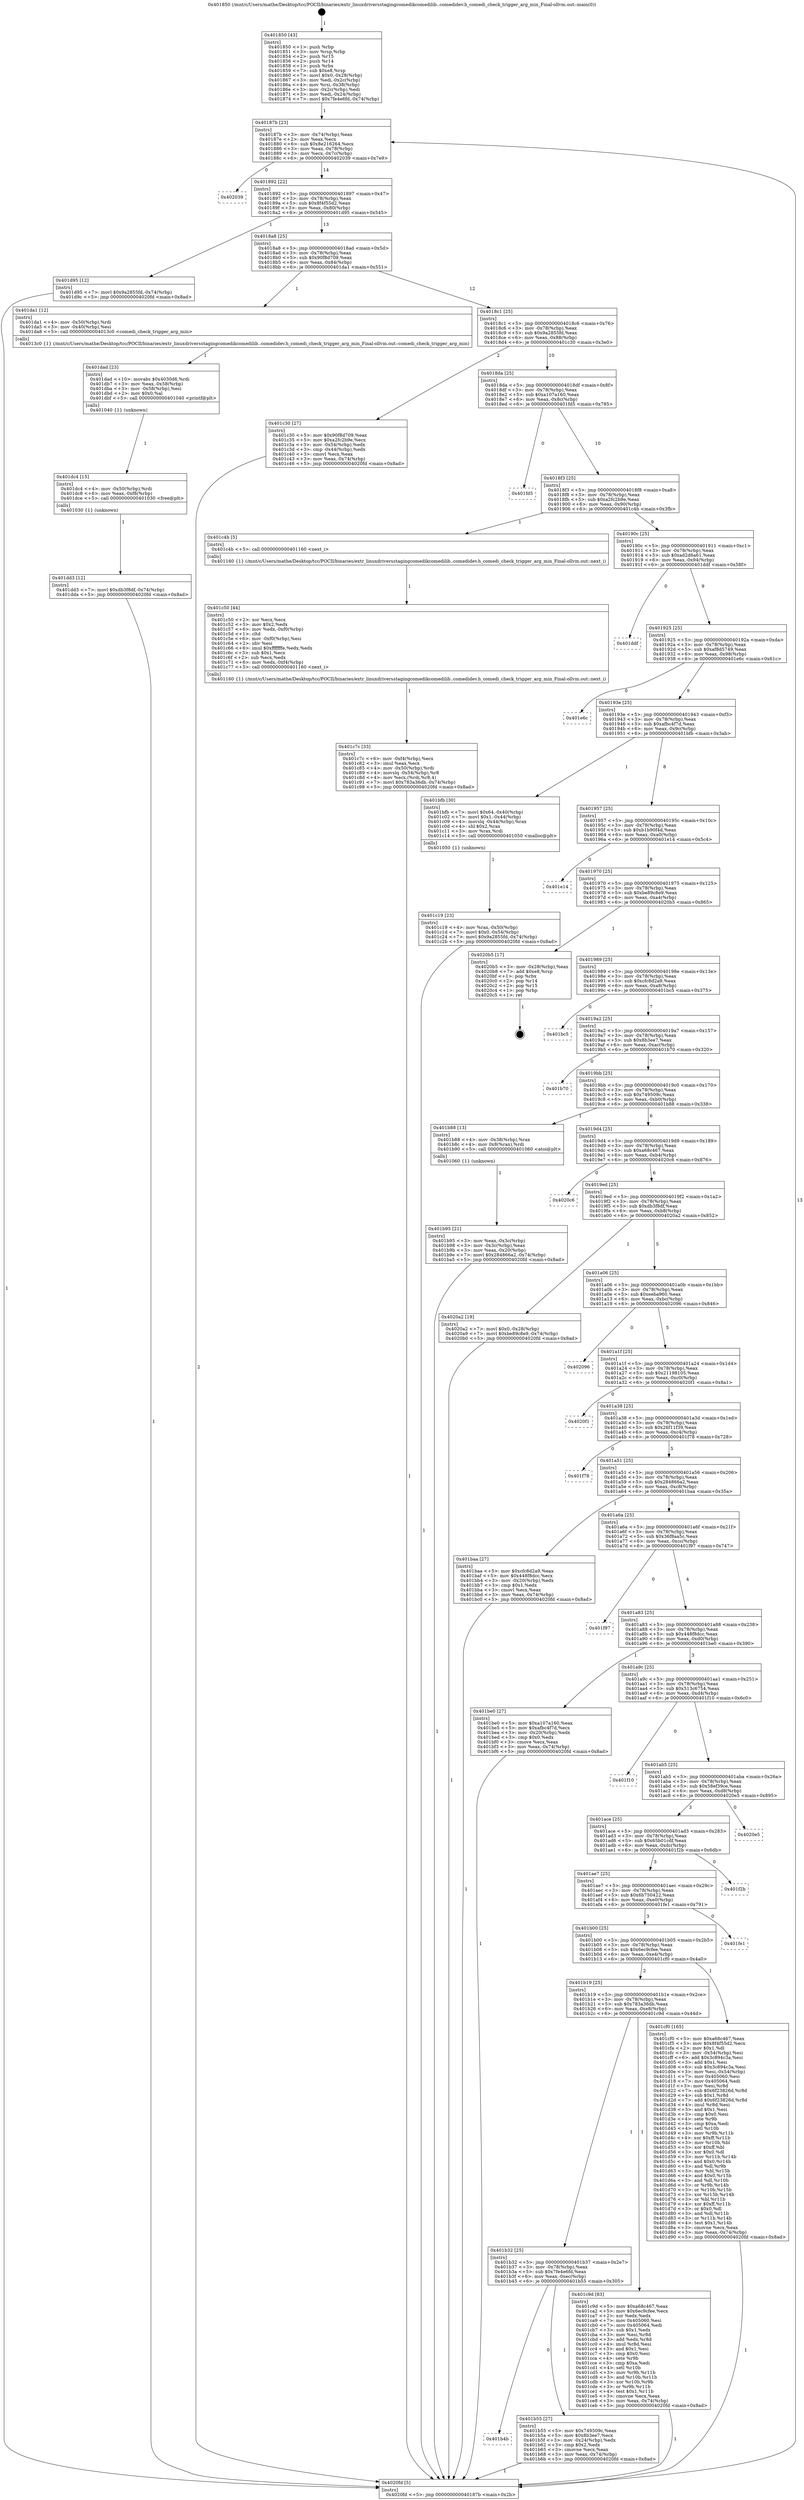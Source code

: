 digraph "0x401850" {
  label = "0x401850 (/mnt/c/Users/mathe/Desktop/tcc/POCII/binaries/extr_linuxdriversstagingcomedikcomedilib..comedidev.h_comedi_check_trigger_arg_min_Final-ollvm.out::main(0))"
  labelloc = "t"
  node[shape=record]

  Entry [label="",width=0.3,height=0.3,shape=circle,fillcolor=black,style=filled]
  "0x40187b" [label="{
     0x40187b [23]\l
     | [instrs]\l
     &nbsp;&nbsp;0x40187b \<+3\>: mov -0x74(%rbp),%eax\l
     &nbsp;&nbsp;0x40187e \<+2\>: mov %eax,%ecx\l
     &nbsp;&nbsp;0x401880 \<+6\>: sub $0x8e216264,%ecx\l
     &nbsp;&nbsp;0x401886 \<+3\>: mov %eax,-0x78(%rbp)\l
     &nbsp;&nbsp;0x401889 \<+3\>: mov %ecx,-0x7c(%rbp)\l
     &nbsp;&nbsp;0x40188c \<+6\>: je 0000000000402039 \<main+0x7e9\>\l
  }"]
  "0x402039" [label="{
     0x402039\l
  }", style=dashed]
  "0x401892" [label="{
     0x401892 [22]\l
     | [instrs]\l
     &nbsp;&nbsp;0x401892 \<+5\>: jmp 0000000000401897 \<main+0x47\>\l
     &nbsp;&nbsp;0x401897 \<+3\>: mov -0x78(%rbp),%eax\l
     &nbsp;&nbsp;0x40189a \<+5\>: sub $0x8f4f55d2,%eax\l
     &nbsp;&nbsp;0x40189f \<+3\>: mov %eax,-0x80(%rbp)\l
     &nbsp;&nbsp;0x4018a2 \<+6\>: je 0000000000401d95 \<main+0x545\>\l
  }"]
  Exit [label="",width=0.3,height=0.3,shape=circle,fillcolor=black,style=filled,peripheries=2]
  "0x401d95" [label="{
     0x401d95 [12]\l
     | [instrs]\l
     &nbsp;&nbsp;0x401d95 \<+7\>: movl $0x9a2855fd,-0x74(%rbp)\l
     &nbsp;&nbsp;0x401d9c \<+5\>: jmp 00000000004020fd \<main+0x8ad\>\l
  }"]
  "0x4018a8" [label="{
     0x4018a8 [25]\l
     | [instrs]\l
     &nbsp;&nbsp;0x4018a8 \<+5\>: jmp 00000000004018ad \<main+0x5d\>\l
     &nbsp;&nbsp;0x4018ad \<+3\>: mov -0x78(%rbp),%eax\l
     &nbsp;&nbsp;0x4018b0 \<+5\>: sub $0x90f8d709,%eax\l
     &nbsp;&nbsp;0x4018b5 \<+6\>: mov %eax,-0x84(%rbp)\l
     &nbsp;&nbsp;0x4018bb \<+6\>: je 0000000000401da1 \<main+0x551\>\l
  }"]
  "0x401dd3" [label="{
     0x401dd3 [12]\l
     | [instrs]\l
     &nbsp;&nbsp;0x401dd3 \<+7\>: movl $0xdb3f8df,-0x74(%rbp)\l
     &nbsp;&nbsp;0x401dda \<+5\>: jmp 00000000004020fd \<main+0x8ad\>\l
  }"]
  "0x401da1" [label="{
     0x401da1 [12]\l
     | [instrs]\l
     &nbsp;&nbsp;0x401da1 \<+4\>: mov -0x50(%rbp),%rdi\l
     &nbsp;&nbsp;0x401da5 \<+3\>: mov -0x40(%rbp),%esi\l
     &nbsp;&nbsp;0x401da8 \<+5\>: call 00000000004013c0 \<comedi_check_trigger_arg_min\>\l
     | [calls]\l
     &nbsp;&nbsp;0x4013c0 \{1\} (/mnt/c/Users/mathe/Desktop/tcc/POCII/binaries/extr_linuxdriversstagingcomedikcomedilib..comedidev.h_comedi_check_trigger_arg_min_Final-ollvm.out::comedi_check_trigger_arg_min)\l
  }"]
  "0x4018c1" [label="{
     0x4018c1 [25]\l
     | [instrs]\l
     &nbsp;&nbsp;0x4018c1 \<+5\>: jmp 00000000004018c6 \<main+0x76\>\l
     &nbsp;&nbsp;0x4018c6 \<+3\>: mov -0x78(%rbp),%eax\l
     &nbsp;&nbsp;0x4018c9 \<+5\>: sub $0x9a2855fd,%eax\l
     &nbsp;&nbsp;0x4018ce \<+6\>: mov %eax,-0x88(%rbp)\l
     &nbsp;&nbsp;0x4018d4 \<+6\>: je 0000000000401c30 \<main+0x3e0\>\l
  }"]
  "0x401dc4" [label="{
     0x401dc4 [15]\l
     | [instrs]\l
     &nbsp;&nbsp;0x401dc4 \<+4\>: mov -0x50(%rbp),%rdi\l
     &nbsp;&nbsp;0x401dc8 \<+6\>: mov %eax,-0xf8(%rbp)\l
     &nbsp;&nbsp;0x401dce \<+5\>: call 0000000000401030 \<free@plt\>\l
     | [calls]\l
     &nbsp;&nbsp;0x401030 \{1\} (unknown)\l
  }"]
  "0x401c30" [label="{
     0x401c30 [27]\l
     | [instrs]\l
     &nbsp;&nbsp;0x401c30 \<+5\>: mov $0x90f8d709,%eax\l
     &nbsp;&nbsp;0x401c35 \<+5\>: mov $0xa2fc2b9e,%ecx\l
     &nbsp;&nbsp;0x401c3a \<+3\>: mov -0x54(%rbp),%edx\l
     &nbsp;&nbsp;0x401c3d \<+3\>: cmp -0x44(%rbp),%edx\l
     &nbsp;&nbsp;0x401c40 \<+3\>: cmovl %ecx,%eax\l
     &nbsp;&nbsp;0x401c43 \<+3\>: mov %eax,-0x74(%rbp)\l
     &nbsp;&nbsp;0x401c46 \<+5\>: jmp 00000000004020fd \<main+0x8ad\>\l
  }"]
  "0x4018da" [label="{
     0x4018da [25]\l
     | [instrs]\l
     &nbsp;&nbsp;0x4018da \<+5\>: jmp 00000000004018df \<main+0x8f\>\l
     &nbsp;&nbsp;0x4018df \<+3\>: mov -0x78(%rbp),%eax\l
     &nbsp;&nbsp;0x4018e2 \<+5\>: sub $0xa107a160,%eax\l
     &nbsp;&nbsp;0x4018e7 \<+6\>: mov %eax,-0x8c(%rbp)\l
     &nbsp;&nbsp;0x4018ed \<+6\>: je 0000000000401fd5 \<main+0x785\>\l
  }"]
  "0x401dad" [label="{
     0x401dad [23]\l
     | [instrs]\l
     &nbsp;&nbsp;0x401dad \<+10\>: movabs $0x4030d6,%rdi\l
     &nbsp;&nbsp;0x401db7 \<+3\>: mov %eax,-0x58(%rbp)\l
     &nbsp;&nbsp;0x401dba \<+3\>: mov -0x58(%rbp),%esi\l
     &nbsp;&nbsp;0x401dbd \<+2\>: mov $0x0,%al\l
     &nbsp;&nbsp;0x401dbf \<+5\>: call 0000000000401040 \<printf@plt\>\l
     | [calls]\l
     &nbsp;&nbsp;0x401040 \{1\} (unknown)\l
  }"]
  "0x401fd5" [label="{
     0x401fd5\l
  }", style=dashed]
  "0x4018f3" [label="{
     0x4018f3 [25]\l
     | [instrs]\l
     &nbsp;&nbsp;0x4018f3 \<+5\>: jmp 00000000004018f8 \<main+0xa8\>\l
     &nbsp;&nbsp;0x4018f8 \<+3\>: mov -0x78(%rbp),%eax\l
     &nbsp;&nbsp;0x4018fb \<+5\>: sub $0xa2fc2b9e,%eax\l
     &nbsp;&nbsp;0x401900 \<+6\>: mov %eax,-0x90(%rbp)\l
     &nbsp;&nbsp;0x401906 \<+6\>: je 0000000000401c4b \<main+0x3fb\>\l
  }"]
  "0x401c7c" [label="{
     0x401c7c [33]\l
     | [instrs]\l
     &nbsp;&nbsp;0x401c7c \<+6\>: mov -0xf4(%rbp),%ecx\l
     &nbsp;&nbsp;0x401c82 \<+3\>: imul %eax,%ecx\l
     &nbsp;&nbsp;0x401c85 \<+4\>: mov -0x50(%rbp),%rdi\l
     &nbsp;&nbsp;0x401c89 \<+4\>: movslq -0x54(%rbp),%r8\l
     &nbsp;&nbsp;0x401c8d \<+4\>: mov %ecx,(%rdi,%r8,4)\l
     &nbsp;&nbsp;0x401c91 \<+7\>: movl $0x783a36db,-0x74(%rbp)\l
     &nbsp;&nbsp;0x401c98 \<+5\>: jmp 00000000004020fd \<main+0x8ad\>\l
  }"]
  "0x401c4b" [label="{
     0x401c4b [5]\l
     | [instrs]\l
     &nbsp;&nbsp;0x401c4b \<+5\>: call 0000000000401160 \<next_i\>\l
     | [calls]\l
     &nbsp;&nbsp;0x401160 \{1\} (/mnt/c/Users/mathe/Desktop/tcc/POCII/binaries/extr_linuxdriversstagingcomedikcomedilib..comedidev.h_comedi_check_trigger_arg_min_Final-ollvm.out::next_i)\l
  }"]
  "0x40190c" [label="{
     0x40190c [25]\l
     | [instrs]\l
     &nbsp;&nbsp;0x40190c \<+5\>: jmp 0000000000401911 \<main+0xc1\>\l
     &nbsp;&nbsp;0x401911 \<+3\>: mov -0x78(%rbp),%eax\l
     &nbsp;&nbsp;0x401914 \<+5\>: sub $0xad2d6a61,%eax\l
     &nbsp;&nbsp;0x401919 \<+6\>: mov %eax,-0x94(%rbp)\l
     &nbsp;&nbsp;0x40191f \<+6\>: je 0000000000401ddf \<main+0x58f\>\l
  }"]
  "0x401c50" [label="{
     0x401c50 [44]\l
     | [instrs]\l
     &nbsp;&nbsp;0x401c50 \<+2\>: xor %ecx,%ecx\l
     &nbsp;&nbsp;0x401c52 \<+5\>: mov $0x2,%edx\l
     &nbsp;&nbsp;0x401c57 \<+6\>: mov %edx,-0xf0(%rbp)\l
     &nbsp;&nbsp;0x401c5d \<+1\>: cltd\l
     &nbsp;&nbsp;0x401c5e \<+6\>: mov -0xf0(%rbp),%esi\l
     &nbsp;&nbsp;0x401c64 \<+2\>: idiv %esi\l
     &nbsp;&nbsp;0x401c66 \<+6\>: imul $0xfffffffe,%edx,%edx\l
     &nbsp;&nbsp;0x401c6c \<+3\>: sub $0x1,%ecx\l
     &nbsp;&nbsp;0x401c6f \<+2\>: sub %ecx,%edx\l
     &nbsp;&nbsp;0x401c71 \<+6\>: mov %edx,-0xf4(%rbp)\l
     &nbsp;&nbsp;0x401c77 \<+5\>: call 0000000000401160 \<next_i\>\l
     | [calls]\l
     &nbsp;&nbsp;0x401160 \{1\} (/mnt/c/Users/mathe/Desktop/tcc/POCII/binaries/extr_linuxdriversstagingcomedikcomedilib..comedidev.h_comedi_check_trigger_arg_min_Final-ollvm.out::next_i)\l
  }"]
  "0x401ddf" [label="{
     0x401ddf\l
  }", style=dashed]
  "0x401925" [label="{
     0x401925 [25]\l
     | [instrs]\l
     &nbsp;&nbsp;0x401925 \<+5\>: jmp 000000000040192a \<main+0xda\>\l
     &nbsp;&nbsp;0x40192a \<+3\>: mov -0x78(%rbp),%eax\l
     &nbsp;&nbsp;0x40192d \<+5\>: sub $0xaf8d5749,%eax\l
     &nbsp;&nbsp;0x401932 \<+6\>: mov %eax,-0x98(%rbp)\l
     &nbsp;&nbsp;0x401938 \<+6\>: je 0000000000401e6c \<main+0x61c\>\l
  }"]
  "0x401c19" [label="{
     0x401c19 [23]\l
     | [instrs]\l
     &nbsp;&nbsp;0x401c19 \<+4\>: mov %rax,-0x50(%rbp)\l
     &nbsp;&nbsp;0x401c1d \<+7\>: movl $0x0,-0x54(%rbp)\l
     &nbsp;&nbsp;0x401c24 \<+7\>: movl $0x9a2855fd,-0x74(%rbp)\l
     &nbsp;&nbsp;0x401c2b \<+5\>: jmp 00000000004020fd \<main+0x8ad\>\l
  }"]
  "0x401e6c" [label="{
     0x401e6c\l
  }", style=dashed]
  "0x40193e" [label="{
     0x40193e [25]\l
     | [instrs]\l
     &nbsp;&nbsp;0x40193e \<+5\>: jmp 0000000000401943 \<main+0xf3\>\l
     &nbsp;&nbsp;0x401943 \<+3\>: mov -0x78(%rbp),%eax\l
     &nbsp;&nbsp;0x401946 \<+5\>: sub $0xafbc4f7d,%eax\l
     &nbsp;&nbsp;0x40194b \<+6\>: mov %eax,-0x9c(%rbp)\l
     &nbsp;&nbsp;0x401951 \<+6\>: je 0000000000401bfb \<main+0x3ab\>\l
  }"]
  "0x401b95" [label="{
     0x401b95 [21]\l
     | [instrs]\l
     &nbsp;&nbsp;0x401b95 \<+3\>: mov %eax,-0x3c(%rbp)\l
     &nbsp;&nbsp;0x401b98 \<+3\>: mov -0x3c(%rbp),%eax\l
     &nbsp;&nbsp;0x401b9b \<+3\>: mov %eax,-0x20(%rbp)\l
     &nbsp;&nbsp;0x401b9e \<+7\>: movl $0x284866a2,-0x74(%rbp)\l
     &nbsp;&nbsp;0x401ba5 \<+5\>: jmp 00000000004020fd \<main+0x8ad\>\l
  }"]
  "0x401bfb" [label="{
     0x401bfb [30]\l
     | [instrs]\l
     &nbsp;&nbsp;0x401bfb \<+7\>: movl $0x64,-0x40(%rbp)\l
     &nbsp;&nbsp;0x401c02 \<+7\>: movl $0x1,-0x44(%rbp)\l
     &nbsp;&nbsp;0x401c09 \<+4\>: movslq -0x44(%rbp),%rax\l
     &nbsp;&nbsp;0x401c0d \<+4\>: shl $0x2,%rax\l
     &nbsp;&nbsp;0x401c11 \<+3\>: mov %rax,%rdi\l
     &nbsp;&nbsp;0x401c14 \<+5\>: call 0000000000401050 \<malloc@plt\>\l
     | [calls]\l
     &nbsp;&nbsp;0x401050 \{1\} (unknown)\l
  }"]
  "0x401957" [label="{
     0x401957 [25]\l
     | [instrs]\l
     &nbsp;&nbsp;0x401957 \<+5\>: jmp 000000000040195c \<main+0x10c\>\l
     &nbsp;&nbsp;0x40195c \<+3\>: mov -0x78(%rbp),%eax\l
     &nbsp;&nbsp;0x40195f \<+5\>: sub $0xb1b90f4d,%eax\l
     &nbsp;&nbsp;0x401964 \<+6\>: mov %eax,-0xa0(%rbp)\l
     &nbsp;&nbsp;0x40196a \<+6\>: je 0000000000401e14 \<main+0x5c4\>\l
  }"]
  "0x401850" [label="{
     0x401850 [43]\l
     | [instrs]\l
     &nbsp;&nbsp;0x401850 \<+1\>: push %rbp\l
     &nbsp;&nbsp;0x401851 \<+3\>: mov %rsp,%rbp\l
     &nbsp;&nbsp;0x401854 \<+2\>: push %r15\l
     &nbsp;&nbsp;0x401856 \<+2\>: push %r14\l
     &nbsp;&nbsp;0x401858 \<+1\>: push %rbx\l
     &nbsp;&nbsp;0x401859 \<+7\>: sub $0xe8,%rsp\l
     &nbsp;&nbsp;0x401860 \<+7\>: movl $0x0,-0x28(%rbp)\l
     &nbsp;&nbsp;0x401867 \<+3\>: mov %edi,-0x2c(%rbp)\l
     &nbsp;&nbsp;0x40186a \<+4\>: mov %rsi,-0x38(%rbp)\l
     &nbsp;&nbsp;0x40186e \<+3\>: mov -0x2c(%rbp),%edi\l
     &nbsp;&nbsp;0x401871 \<+3\>: mov %edi,-0x24(%rbp)\l
     &nbsp;&nbsp;0x401874 \<+7\>: movl $0x7fe4e6fd,-0x74(%rbp)\l
  }"]
  "0x401e14" [label="{
     0x401e14\l
  }", style=dashed]
  "0x401970" [label="{
     0x401970 [25]\l
     | [instrs]\l
     &nbsp;&nbsp;0x401970 \<+5\>: jmp 0000000000401975 \<main+0x125\>\l
     &nbsp;&nbsp;0x401975 \<+3\>: mov -0x78(%rbp),%eax\l
     &nbsp;&nbsp;0x401978 \<+5\>: sub $0xbe89c8e9,%eax\l
     &nbsp;&nbsp;0x40197d \<+6\>: mov %eax,-0xa4(%rbp)\l
     &nbsp;&nbsp;0x401983 \<+6\>: je 00000000004020b5 \<main+0x865\>\l
  }"]
  "0x4020fd" [label="{
     0x4020fd [5]\l
     | [instrs]\l
     &nbsp;&nbsp;0x4020fd \<+5\>: jmp 000000000040187b \<main+0x2b\>\l
  }"]
  "0x4020b5" [label="{
     0x4020b5 [17]\l
     | [instrs]\l
     &nbsp;&nbsp;0x4020b5 \<+3\>: mov -0x28(%rbp),%eax\l
     &nbsp;&nbsp;0x4020b8 \<+7\>: add $0xe8,%rsp\l
     &nbsp;&nbsp;0x4020bf \<+1\>: pop %rbx\l
     &nbsp;&nbsp;0x4020c0 \<+2\>: pop %r14\l
     &nbsp;&nbsp;0x4020c2 \<+2\>: pop %r15\l
     &nbsp;&nbsp;0x4020c4 \<+1\>: pop %rbp\l
     &nbsp;&nbsp;0x4020c5 \<+1\>: ret\l
  }"]
  "0x401989" [label="{
     0x401989 [25]\l
     | [instrs]\l
     &nbsp;&nbsp;0x401989 \<+5\>: jmp 000000000040198e \<main+0x13e\>\l
     &nbsp;&nbsp;0x40198e \<+3\>: mov -0x78(%rbp),%eax\l
     &nbsp;&nbsp;0x401991 \<+5\>: sub $0xcfc8d2a9,%eax\l
     &nbsp;&nbsp;0x401996 \<+6\>: mov %eax,-0xa8(%rbp)\l
     &nbsp;&nbsp;0x40199c \<+6\>: je 0000000000401bc5 \<main+0x375\>\l
  }"]
  "0x401b4b" [label="{
     0x401b4b\l
  }", style=dashed]
  "0x401bc5" [label="{
     0x401bc5\l
  }", style=dashed]
  "0x4019a2" [label="{
     0x4019a2 [25]\l
     | [instrs]\l
     &nbsp;&nbsp;0x4019a2 \<+5\>: jmp 00000000004019a7 \<main+0x157\>\l
     &nbsp;&nbsp;0x4019a7 \<+3\>: mov -0x78(%rbp),%eax\l
     &nbsp;&nbsp;0x4019aa \<+5\>: sub $0x8b3ee7,%eax\l
     &nbsp;&nbsp;0x4019af \<+6\>: mov %eax,-0xac(%rbp)\l
     &nbsp;&nbsp;0x4019b5 \<+6\>: je 0000000000401b70 \<main+0x320\>\l
  }"]
  "0x401b55" [label="{
     0x401b55 [27]\l
     | [instrs]\l
     &nbsp;&nbsp;0x401b55 \<+5\>: mov $0x749509c,%eax\l
     &nbsp;&nbsp;0x401b5a \<+5\>: mov $0x8b3ee7,%ecx\l
     &nbsp;&nbsp;0x401b5f \<+3\>: mov -0x24(%rbp),%edx\l
     &nbsp;&nbsp;0x401b62 \<+3\>: cmp $0x2,%edx\l
     &nbsp;&nbsp;0x401b65 \<+3\>: cmovne %ecx,%eax\l
     &nbsp;&nbsp;0x401b68 \<+3\>: mov %eax,-0x74(%rbp)\l
     &nbsp;&nbsp;0x401b6b \<+5\>: jmp 00000000004020fd \<main+0x8ad\>\l
  }"]
  "0x401b70" [label="{
     0x401b70\l
  }", style=dashed]
  "0x4019bb" [label="{
     0x4019bb [25]\l
     | [instrs]\l
     &nbsp;&nbsp;0x4019bb \<+5\>: jmp 00000000004019c0 \<main+0x170\>\l
     &nbsp;&nbsp;0x4019c0 \<+3\>: mov -0x78(%rbp),%eax\l
     &nbsp;&nbsp;0x4019c3 \<+5\>: sub $0x749509c,%eax\l
     &nbsp;&nbsp;0x4019c8 \<+6\>: mov %eax,-0xb0(%rbp)\l
     &nbsp;&nbsp;0x4019ce \<+6\>: je 0000000000401b88 \<main+0x338\>\l
  }"]
  "0x401b32" [label="{
     0x401b32 [25]\l
     | [instrs]\l
     &nbsp;&nbsp;0x401b32 \<+5\>: jmp 0000000000401b37 \<main+0x2e7\>\l
     &nbsp;&nbsp;0x401b37 \<+3\>: mov -0x78(%rbp),%eax\l
     &nbsp;&nbsp;0x401b3a \<+5\>: sub $0x7fe4e6fd,%eax\l
     &nbsp;&nbsp;0x401b3f \<+6\>: mov %eax,-0xec(%rbp)\l
     &nbsp;&nbsp;0x401b45 \<+6\>: je 0000000000401b55 \<main+0x305\>\l
  }"]
  "0x401b88" [label="{
     0x401b88 [13]\l
     | [instrs]\l
     &nbsp;&nbsp;0x401b88 \<+4\>: mov -0x38(%rbp),%rax\l
     &nbsp;&nbsp;0x401b8c \<+4\>: mov 0x8(%rax),%rdi\l
     &nbsp;&nbsp;0x401b90 \<+5\>: call 0000000000401060 \<atoi@plt\>\l
     | [calls]\l
     &nbsp;&nbsp;0x401060 \{1\} (unknown)\l
  }"]
  "0x4019d4" [label="{
     0x4019d4 [25]\l
     | [instrs]\l
     &nbsp;&nbsp;0x4019d4 \<+5\>: jmp 00000000004019d9 \<main+0x189\>\l
     &nbsp;&nbsp;0x4019d9 \<+3\>: mov -0x78(%rbp),%eax\l
     &nbsp;&nbsp;0x4019dc \<+5\>: sub $0xa68c467,%eax\l
     &nbsp;&nbsp;0x4019e1 \<+6\>: mov %eax,-0xb4(%rbp)\l
     &nbsp;&nbsp;0x4019e7 \<+6\>: je 00000000004020c6 \<main+0x876\>\l
  }"]
  "0x401c9d" [label="{
     0x401c9d [83]\l
     | [instrs]\l
     &nbsp;&nbsp;0x401c9d \<+5\>: mov $0xa68c467,%eax\l
     &nbsp;&nbsp;0x401ca2 \<+5\>: mov $0x6ec9cfee,%ecx\l
     &nbsp;&nbsp;0x401ca7 \<+2\>: xor %edx,%edx\l
     &nbsp;&nbsp;0x401ca9 \<+7\>: mov 0x405060,%esi\l
     &nbsp;&nbsp;0x401cb0 \<+7\>: mov 0x405064,%edi\l
     &nbsp;&nbsp;0x401cb7 \<+3\>: sub $0x1,%edx\l
     &nbsp;&nbsp;0x401cba \<+3\>: mov %esi,%r8d\l
     &nbsp;&nbsp;0x401cbd \<+3\>: add %edx,%r8d\l
     &nbsp;&nbsp;0x401cc0 \<+4\>: imul %r8d,%esi\l
     &nbsp;&nbsp;0x401cc4 \<+3\>: and $0x1,%esi\l
     &nbsp;&nbsp;0x401cc7 \<+3\>: cmp $0x0,%esi\l
     &nbsp;&nbsp;0x401cca \<+4\>: sete %r9b\l
     &nbsp;&nbsp;0x401cce \<+3\>: cmp $0xa,%edi\l
     &nbsp;&nbsp;0x401cd1 \<+4\>: setl %r10b\l
     &nbsp;&nbsp;0x401cd5 \<+3\>: mov %r9b,%r11b\l
     &nbsp;&nbsp;0x401cd8 \<+3\>: and %r10b,%r11b\l
     &nbsp;&nbsp;0x401cdb \<+3\>: xor %r10b,%r9b\l
     &nbsp;&nbsp;0x401cde \<+3\>: or %r9b,%r11b\l
     &nbsp;&nbsp;0x401ce1 \<+4\>: test $0x1,%r11b\l
     &nbsp;&nbsp;0x401ce5 \<+3\>: cmovne %ecx,%eax\l
     &nbsp;&nbsp;0x401ce8 \<+3\>: mov %eax,-0x74(%rbp)\l
     &nbsp;&nbsp;0x401ceb \<+5\>: jmp 00000000004020fd \<main+0x8ad\>\l
  }"]
  "0x4020c6" [label="{
     0x4020c6\l
  }", style=dashed]
  "0x4019ed" [label="{
     0x4019ed [25]\l
     | [instrs]\l
     &nbsp;&nbsp;0x4019ed \<+5\>: jmp 00000000004019f2 \<main+0x1a2\>\l
     &nbsp;&nbsp;0x4019f2 \<+3\>: mov -0x78(%rbp),%eax\l
     &nbsp;&nbsp;0x4019f5 \<+5\>: sub $0xdb3f8df,%eax\l
     &nbsp;&nbsp;0x4019fa \<+6\>: mov %eax,-0xb8(%rbp)\l
     &nbsp;&nbsp;0x401a00 \<+6\>: je 00000000004020a2 \<main+0x852\>\l
  }"]
  "0x401b19" [label="{
     0x401b19 [25]\l
     | [instrs]\l
     &nbsp;&nbsp;0x401b19 \<+5\>: jmp 0000000000401b1e \<main+0x2ce\>\l
     &nbsp;&nbsp;0x401b1e \<+3\>: mov -0x78(%rbp),%eax\l
     &nbsp;&nbsp;0x401b21 \<+5\>: sub $0x783a36db,%eax\l
     &nbsp;&nbsp;0x401b26 \<+6\>: mov %eax,-0xe8(%rbp)\l
     &nbsp;&nbsp;0x401b2c \<+6\>: je 0000000000401c9d \<main+0x44d\>\l
  }"]
  "0x4020a2" [label="{
     0x4020a2 [19]\l
     | [instrs]\l
     &nbsp;&nbsp;0x4020a2 \<+7\>: movl $0x0,-0x28(%rbp)\l
     &nbsp;&nbsp;0x4020a9 \<+7\>: movl $0xbe89c8e9,-0x74(%rbp)\l
     &nbsp;&nbsp;0x4020b0 \<+5\>: jmp 00000000004020fd \<main+0x8ad\>\l
  }"]
  "0x401a06" [label="{
     0x401a06 [25]\l
     | [instrs]\l
     &nbsp;&nbsp;0x401a06 \<+5\>: jmp 0000000000401a0b \<main+0x1bb\>\l
     &nbsp;&nbsp;0x401a0b \<+3\>: mov -0x78(%rbp),%eax\l
     &nbsp;&nbsp;0x401a0e \<+5\>: sub $0xeeba960,%eax\l
     &nbsp;&nbsp;0x401a13 \<+6\>: mov %eax,-0xbc(%rbp)\l
     &nbsp;&nbsp;0x401a19 \<+6\>: je 0000000000402096 \<main+0x846\>\l
  }"]
  "0x401cf0" [label="{
     0x401cf0 [165]\l
     | [instrs]\l
     &nbsp;&nbsp;0x401cf0 \<+5\>: mov $0xa68c467,%eax\l
     &nbsp;&nbsp;0x401cf5 \<+5\>: mov $0x8f4f55d2,%ecx\l
     &nbsp;&nbsp;0x401cfa \<+2\>: mov $0x1,%dl\l
     &nbsp;&nbsp;0x401cfc \<+3\>: mov -0x54(%rbp),%esi\l
     &nbsp;&nbsp;0x401cff \<+6\>: add $0x3c894c3a,%esi\l
     &nbsp;&nbsp;0x401d05 \<+3\>: add $0x1,%esi\l
     &nbsp;&nbsp;0x401d08 \<+6\>: sub $0x3c894c3a,%esi\l
     &nbsp;&nbsp;0x401d0e \<+3\>: mov %esi,-0x54(%rbp)\l
     &nbsp;&nbsp;0x401d11 \<+7\>: mov 0x405060,%esi\l
     &nbsp;&nbsp;0x401d18 \<+7\>: mov 0x405064,%edi\l
     &nbsp;&nbsp;0x401d1f \<+3\>: mov %esi,%r8d\l
     &nbsp;&nbsp;0x401d22 \<+7\>: sub $0x6f23826d,%r8d\l
     &nbsp;&nbsp;0x401d29 \<+4\>: sub $0x1,%r8d\l
     &nbsp;&nbsp;0x401d2d \<+7\>: add $0x6f23826d,%r8d\l
     &nbsp;&nbsp;0x401d34 \<+4\>: imul %r8d,%esi\l
     &nbsp;&nbsp;0x401d38 \<+3\>: and $0x1,%esi\l
     &nbsp;&nbsp;0x401d3b \<+3\>: cmp $0x0,%esi\l
     &nbsp;&nbsp;0x401d3e \<+4\>: sete %r9b\l
     &nbsp;&nbsp;0x401d42 \<+3\>: cmp $0xa,%edi\l
     &nbsp;&nbsp;0x401d45 \<+4\>: setl %r10b\l
     &nbsp;&nbsp;0x401d49 \<+3\>: mov %r9b,%r11b\l
     &nbsp;&nbsp;0x401d4c \<+4\>: xor $0xff,%r11b\l
     &nbsp;&nbsp;0x401d50 \<+3\>: mov %r10b,%bl\l
     &nbsp;&nbsp;0x401d53 \<+3\>: xor $0xff,%bl\l
     &nbsp;&nbsp;0x401d56 \<+3\>: xor $0x0,%dl\l
     &nbsp;&nbsp;0x401d59 \<+3\>: mov %r11b,%r14b\l
     &nbsp;&nbsp;0x401d5c \<+4\>: and $0x0,%r14b\l
     &nbsp;&nbsp;0x401d60 \<+3\>: and %dl,%r9b\l
     &nbsp;&nbsp;0x401d63 \<+3\>: mov %bl,%r15b\l
     &nbsp;&nbsp;0x401d66 \<+4\>: and $0x0,%r15b\l
     &nbsp;&nbsp;0x401d6a \<+3\>: and %dl,%r10b\l
     &nbsp;&nbsp;0x401d6d \<+3\>: or %r9b,%r14b\l
     &nbsp;&nbsp;0x401d70 \<+3\>: or %r10b,%r15b\l
     &nbsp;&nbsp;0x401d73 \<+3\>: xor %r15b,%r14b\l
     &nbsp;&nbsp;0x401d76 \<+3\>: or %bl,%r11b\l
     &nbsp;&nbsp;0x401d79 \<+4\>: xor $0xff,%r11b\l
     &nbsp;&nbsp;0x401d7d \<+3\>: or $0x0,%dl\l
     &nbsp;&nbsp;0x401d80 \<+3\>: and %dl,%r11b\l
     &nbsp;&nbsp;0x401d83 \<+3\>: or %r11b,%r14b\l
     &nbsp;&nbsp;0x401d86 \<+4\>: test $0x1,%r14b\l
     &nbsp;&nbsp;0x401d8a \<+3\>: cmovne %ecx,%eax\l
     &nbsp;&nbsp;0x401d8d \<+3\>: mov %eax,-0x74(%rbp)\l
     &nbsp;&nbsp;0x401d90 \<+5\>: jmp 00000000004020fd \<main+0x8ad\>\l
  }"]
  "0x402096" [label="{
     0x402096\l
  }", style=dashed]
  "0x401a1f" [label="{
     0x401a1f [25]\l
     | [instrs]\l
     &nbsp;&nbsp;0x401a1f \<+5\>: jmp 0000000000401a24 \<main+0x1d4\>\l
     &nbsp;&nbsp;0x401a24 \<+3\>: mov -0x78(%rbp),%eax\l
     &nbsp;&nbsp;0x401a27 \<+5\>: sub $0x21198105,%eax\l
     &nbsp;&nbsp;0x401a2c \<+6\>: mov %eax,-0xc0(%rbp)\l
     &nbsp;&nbsp;0x401a32 \<+6\>: je 00000000004020f1 \<main+0x8a1\>\l
  }"]
  "0x401b00" [label="{
     0x401b00 [25]\l
     | [instrs]\l
     &nbsp;&nbsp;0x401b00 \<+5\>: jmp 0000000000401b05 \<main+0x2b5\>\l
     &nbsp;&nbsp;0x401b05 \<+3\>: mov -0x78(%rbp),%eax\l
     &nbsp;&nbsp;0x401b08 \<+5\>: sub $0x6ec9cfee,%eax\l
     &nbsp;&nbsp;0x401b0d \<+6\>: mov %eax,-0xe4(%rbp)\l
     &nbsp;&nbsp;0x401b13 \<+6\>: je 0000000000401cf0 \<main+0x4a0\>\l
  }"]
  "0x4020f1" [label="{
     0x4020f1\l
  }", style=dashed]
  "0x401a38" [label="{
     0x401a38 [25]\l
     | [instrs]\l
     &nbsp;&nbsp;0x401a38 \<+5\>: jmp 0000000000401a3d \<main+0x1ed\>\l
     &nbsp;&nbsp;0x401a3d \<+3\>: mov -0x78(%rbp),%eax\l
     &nbsp;&nbsp;0x401a40 \<+5\>: sub $0x26f11f39,%eax\l
     &nbsp;&nbsp;0x401a45 \<+6\>: mov %eax,-0xc4(%rbp)\l
     &nbsp;&nbsp;0x401a4b \<+6\>: je 0000000000401f78 \<main+0x728\>\l
  }"]
  "0x401fe1" [label="{
     0x401fe1\l
  }", style=dashed]
  "0x401f78" [label="{
     0x401f78\l
  }", style=dashed]
  "0x401a51" [label="{
     0x401a51 [25]\l
     | [instrs]\l
     &nbsp;&nbsp;0x401a51 \<+5\>: jmp 0000000000401a56 \<main+0x206\>\l
     &nbsp;&nbsp;0x401a56 \<+3\>: mov -0x78(%rbp),%eax\l
     &nbsp;&nbsp;0x401a59 \<+5\>: sub $0x284866a2,%eax\l
     &nbsp;&nbsp;0x401a5e \<+6\>: mov %eax,-0xc8(%rbp)\l
     &nbsp;&nbsp;0x401a64 \<+6\>: je 0000000000401baa \<main+0x35a\>\l
  }"]
  "0x401ae7" [label="{
     0x401ae7 [25]\l
     | [instrs]\l
     &nbsp;&nbsp;0x401ae7 \<+5\>: jmp 0000000000401aec \<main+0x29c\>\l
     &nbsp;&nbsp;0x401aec \<+3\>: mov -0x78(%rbp),%eax\l
     &nbsp;&nbsp;0x401aef \<+5\>: sub $0x6b750422,%eax\l
     &nbsp;&nbsp;0x401af4 \<+6\>: mov %eax,-0xe0(%rbp)\l
     &nbsp;&nbsp;0x401afa \<+6\>: je 0000000000401fe1 \<main+0x791\>\l
  }"]
  "0x401baa" [label="{
     0x401baa [27]\l
     | [instrs]\l
     &nbsp;&nbsp;0x401baa \<+5\>: mov $0xcfc8d2a9,%eax\l
     &nbsp;&nbsp;0x401baf \<+5\>: mov $0x448f8dcc,%ecx\l
     &nbsp;&nbsp;0x401bb4 \<+3\>: mov -0x20(%rbp),%edx\l
     &nbsp;&nbsp;0x401bb7 \<+3\>: cmp $0x1,%edx\l
     &nbsp;&nbsp;0x401bba \<+3\>: cmovl %ecx,%eax\l
     &nbsp;&nbsp;0x401bbd \<+3\>: mov %eax,-0x74(%rbp)\l
     &nbsp;&nbsp;0x401bc0 \<+5\>: jmp 00000000004020fd \<main+0x8ad\>\l
  }"]
  "0x401a6a" [label="{
     0x401a6a [25]\l
     | [instrs]\l
     &nbsp;&nbsp;0x401a6a \<+5\>: jmp 0000000000401a6f \<main+0x21f\>\l
     &nbsp;&nbsp;0x401a6f \<+3\>: mov -0x78(%rbp),%eax\l
     &nbsp;&nbsp;0x401a72 \<+5\>: sub $0x36f8aa5c,%eax\l
     &nbsp;&nbsp;0x401a77 \<+6\>: mov %eax,-0xcc(%rbp)\l
     &nbsp;&nbsp;0x401a7d \<+6\>: je 0000000000401f97 \<main+0x747\>\l
  }"]
  "0x401f2b" [label="{
     0x401f2b\l
  }", style=dashed]
  "0x401f97" [label="{
     0x401f97\l
  }", style=dashed]
  "0x401a83" [label="{
     0x401a83 [25]\l
     | [instrs]\l
     &nbsp;&nbsp;0x401a83 \<+5\>: jmp 0000000000401a88 \<main+0x238\>\l
     &nbsp;&nbsp;0x401a88 \<+3\>: mov -0x78(%rbp),%eax\l
     &nbsp;&nbsp;0x401a8b \<+5\>: sub $0x448f8dcc,%eax\l
     &nbsp;&nbsp;0x401a90 \<+6\>: mov %eax,-0xd0(%rbp)\l
     &nbsp;&nbsp;0x401a96 \<+6\>: je 0000000000401be0 \<main+0x390\>\l
  }"]
  "0x401ace" [label="{
     0x401ace [25]\l
     | [instrs]\l
     &nbsp;&nbsp;0x401ace \<+5\>: jmp 0000000000401ad3 \<main+0x283\>\l
     &nbsp;&nbsp;0x401ad3 \<+3\>: mov -0x78(%rbp),%eax\l
     &nbsp;&nbsp;0x401ad6 \<+5\>: sub $0x65b01cdf,%eax\l
     &nbsp;&nbsp;0x401adb \<+6\>: mov %eax,-0xdc(%rbp)\l
     &nbsp;&nbsp;0x401ae1 \<+6\>: je 0000000000401f2b \<main+0x6db\>\l
  }"]
  "0x401be0" [label="{
     0x401be0 [27]\l
     | [instrs]\l
     &nbsp;&nbsp;0x401be0 \<+5\>: mov $0xa107a160,%eax\l
     &nbsp;&nbsp;0x401be5 \<+5\>: mov $0xafbc4f7d,%ecx\l
     &nbsp;&nbsp;0x401bea \<+3\>: mov -0x20(%rbp),%edx\l
     &nbsp;&nbsp;0x401bed \<+3\>: cmp $0x0,%edx\l
     &nbsp;&nbsp;0x401bf0 \<+3\>: cmove %ecx,%eax\l
     &nbsp;&nbsp;0x401bf3 \<+3\>: mov %eax,-0x74(%rbp)\l
     &nbsp;&nbsp;0x401bf6 \<+5\>: jmp 00000000004020fd \<main+0x8ad\>\l
  }"]
  "0x401a9c" [label="{
     0x401a9c [25]\l
     | [instrs]\l
     &nbsp;&nbsp;0x401a9c \<+5\>: jmp 0000000000401aa1 \<main+0x251\>\l
     &nbsp;&nbsp;0x401aa1 \<+3\>: mov -0x78(%rbp),%eax\l
     &nbsp;&nbsp;0x401aa4 \<+5\>: sub $0x513c6754,%eax\l
     &nbsp;&nbsp;0x401aa9 \<+6\>: mov %eax,-0xd4(%rbp)\l
     &nbsp;&nbsp;0x401aaf \<+6\>: je 0000000000401f10 \<main+0x6c0\>\l
  }"]
  "0x4020e5" [label="{
     0x4020e5\l
  }", style=dashed]
  "0x401f10" [label="{
     0x401f10\l
  }", style=dashed]
  "0x401ab5" [label="{
     0x401ab5 [25]\l
     | [instrs]\l
     &nbsp;&nbsp;0x401ab5 \<+5\>: jmp 0000000000401aba \<main+0x26a\>\l
     &nbsp;&nbsp;0x401aba \<+3\>: mov -0x78(%rbp),%eax\l
     &nbsp;&nbsp;0x401abd \<+5\>: sub $0x58ef39ce,%eax\l
     &nbsp;&nbsp;0x401ac2 \<+6\>: mov %eax,-0xd8(%rbp)\l
     &nbsp;&nbsp;0x401ac8 \<+6\>: je 00000000004020e5 \<main+0x895\>\l
  }"]
  Entry -> "0x401850" [label=" 1"]
  "0x40187b" -> "0x402039" [label=" 0"]
  "0x40187b" -> "0x401892" [label=" 14"]
  "0x4020b5" -> Exit [label=" 1"]
  "0x401892" -> "0x401d95" [label=" 1"]
  "0x401892" -> "0x4018a8" [label=" 13"]
  "0x4020a2" -> "0x4020fd" [label=" 1"]
  "0x4018a8" -> "0x401da1" [label=" 1"]
  "0x4018a8" -> "0x4018c1" [label=" 12"]
  "0x401dd3" -> "0x4020fd" [label=" 1"]
  "0x4018c1" -> "0x401c30" [label=" 2"]
  "0x4018c1" -> "0x4018da" [label=" 10"]
  "0x401dc4" -> "0x401dd3" [label=" 1"]
  "0x4018da" -> "0x401fd5" [label=" 0"]
  "0x4018da" -> "0x4018f3" [label=" 10"]
  "0x401dad" -> "0x401dc4" [label=" 1"]
  "0x4018f3" -> "0x401c4b" [label=" 1"]
  "0x4018f3" -> "0x40190c" [label=" 9"]
  "0x401da1" -> "0x401dad" [label=" 1"]
  "0x40190c" -> "0x401ddf" [label=" 0"]
  "0x40190c" -> "0x401925" [label=" 9"]
  "0x401d95" -> "0x4020fd" [label=" 1"]
  "0x401925" -> "0x401e6c" [label=" 0"]
  "0x401925" -> "0x40193e" [label=" 9"]
  "0x401cf0" -> "0x4020fd" [label=" 1"]
  "0x40193e" -> "0x401bfb" [label=" 1"]
  "0x40193e" -> "0x401957" [label=" 8"]
  "0x401c9d" -> "0x4020fd" [label=" 1"]
  "0x401957" -> "0x401e14" [label=" 0"]
  "0x401957" -> "0x401970" [label=" 8"]
  "0x401c7c" -> "0x4020fd" [label=" 1"]
  "0x401970" -> "0x4020b5" [label=" 1"]
  "0x401970" -> "0x401989" [label=" 7"]
  "0x401c50" -> "0x401c7c" [label=" 1"]
  "0x401989" -> "0x401bc5" [label=" 0"]
  "0x401989" -> "0x4019a2" [label=" 7"]
  "0x401c4b" -> "0x401c50" [label=" 1"]
  "0x4019a2" -> "0x401b70" [label=" 0"]
  "0x4019a2" -> "0x4019bb" [label=" 7"]
  "0x401c30" -> "0x4020fd" [label=" 2"]
  "0x4019bb" -> "0x401b88" [label=" 1"]
  "0x4019bb" -> "0x4019d4" [label=" 6"]
  "0x401bfb" -> "0x401c19" [label=" 1"]
  "0x4019d4" -> "0x4020c6" [label=" 0"]
  "0x4019d4" -> "0x4019ed" [label=" 6"]
  "0x401be0" -> "0x4020fd" [label=" 1"]
  "0x4019ed" -> "0x4020a2" [label=" 1"]
  "0x4019ed" -> "0x401a06" [label=" 5"]
  "0x401b95" -> "0x4020fd" [label=" 1"]
  "0x401a06" -> "0x402096" [label=" 0"]
  "0x401a06" -> "0x401a1f" [label=" 5"]
  "0x401b88" -> "0x401b95" [label=" 1"]
  "0x401a1f" -> "0x4020f1" [label=" 0"]
  "0x401a1f" -> "0x401a38" [label=" 5"]
  "0x401850" -> "0x40187b" [label=" 1"]
  "0x401a38" -> "0x401f78" [label=" 0"]
  "0x401a38" -> "0x401a51" [label=" 5"]
  "0x401b55" -> "0x4020fd" [label=" 1"]
  "0x401a51" -> "0x401baa" [label=" 1"]
  "0x401a51" -> "0x401a6a" [label=" 4"]
  "0x401b32" -> "0x401b55" [label=" 1"]
  "0x401a6a" -> "0x401f97" [label=" 0"]
  "0x401a6a" -> "0x401a83" [label=" 4"]
  "0x401c19" -> "0x4020fd" [label=" 1"]
  "0x401a83" -> "0x401be0" [label=" 1"]
  "0x401a83" -> "0x401a9c" [label=" 3"]
  "0x401b19" -> "0x401c9d" [label=" 1"]
  "0x401a9c" -> "0x401f10" [label=" 0"]
  "0x401a9c" -> "0x401ab5" [label=" 3"]
  "0x401baa" -> "0x4020fd" [label=" 1"]
  "0x401ab5" -> "0x4020e5" [label=" 0"]
  "0x401ab5" -> "0x401ace" [label=" 3"]
  "0x401b19" -> "0x401b32" [label=" 1"]
  "0x401ace" -> "0x401f2b" [label=" 0"]
  "0x401ace" -> "0x401ae7" [label=" 3"]
  "0x401b32" -> "0x401b4b" [label=" 0"]
  "0x401ae7" -> "0x401fe1" [label=" 0"]
  "0x401ae7" -> "0x401b00" [label=" 3"]
  "0x4020fd" -> "0x40187b" [label=" 13"]
  "0x401b00" -> "0x401cf0" [label=" 1"]
  "0x401b00" -> "0x401b19" [label=" 2"]
}
